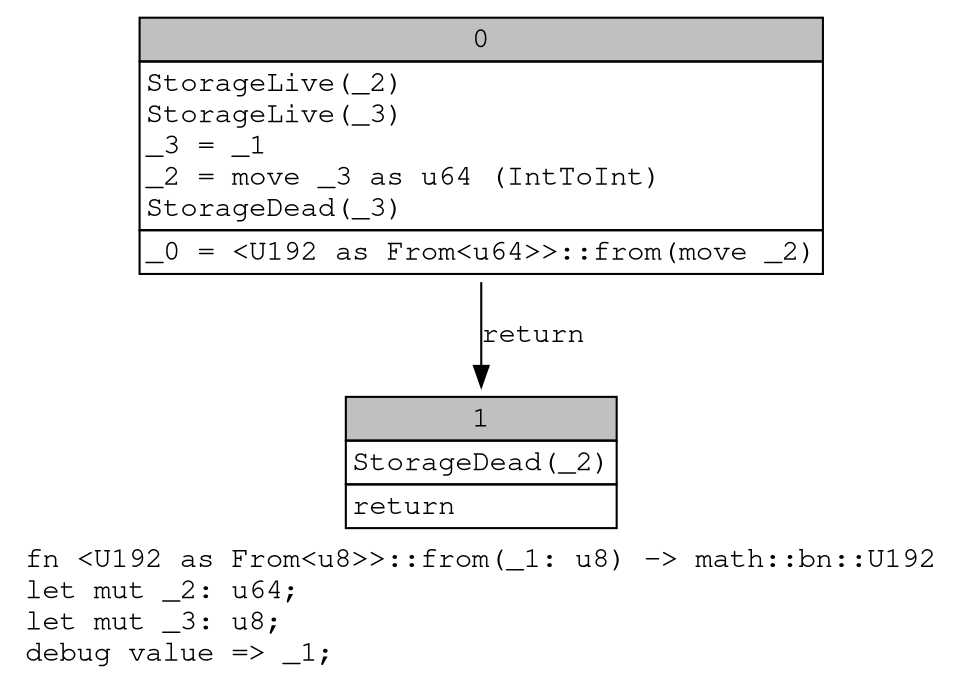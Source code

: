 digraph Mir_0_14726 {
    graph [fontname="Courier, monospace"];
    node [fontname="Courier, monospace"];
    edge [fontname="Courier, monospace"];
    label=<fn &lt;U192 as From&lt;u8&gt;&gt;::from(_1: u8) -&gt; math::bn::U192<br align="left"/>let mut _2: u64;<br align="left"/>let mut _3: u8;<br align="left"/>debug value =&gt; _1;<br align="left"/>>;
    bb0__0_14726 [shape="none", label=<<table border="0" cellborder="1" cellspacing="0"><tr><td bgcolor="gray" align="center" colspan="1">0</td></tr><tr><td align="left" balign="left">StorageLive(_2)<br/>StorageLive(_3)<br/>_3 = _1<br/>_2 = move _3 as u64 (IntToInt)<br/>StorageDead(_3)<br/></td></tr><tr><td align="left">_0 = &lt;U192 as From&lt;u64&gt;&gt;::from(move _2)</td></tr></table>>];
    bb1__0_14726 [shape="none", label=<<table border="0" cellborder="1" cellspacing="0"><tr><td bgcolor="gray" align="center" colspan="1">1</td></tr><tr><td align="left" balign="left">StorageDead(_2)<br/></td></tr><tr><td align="left">return</td></tr></table>>];
    bb0__0_14726 -> bb1__0_14726 [label="return"];
}
